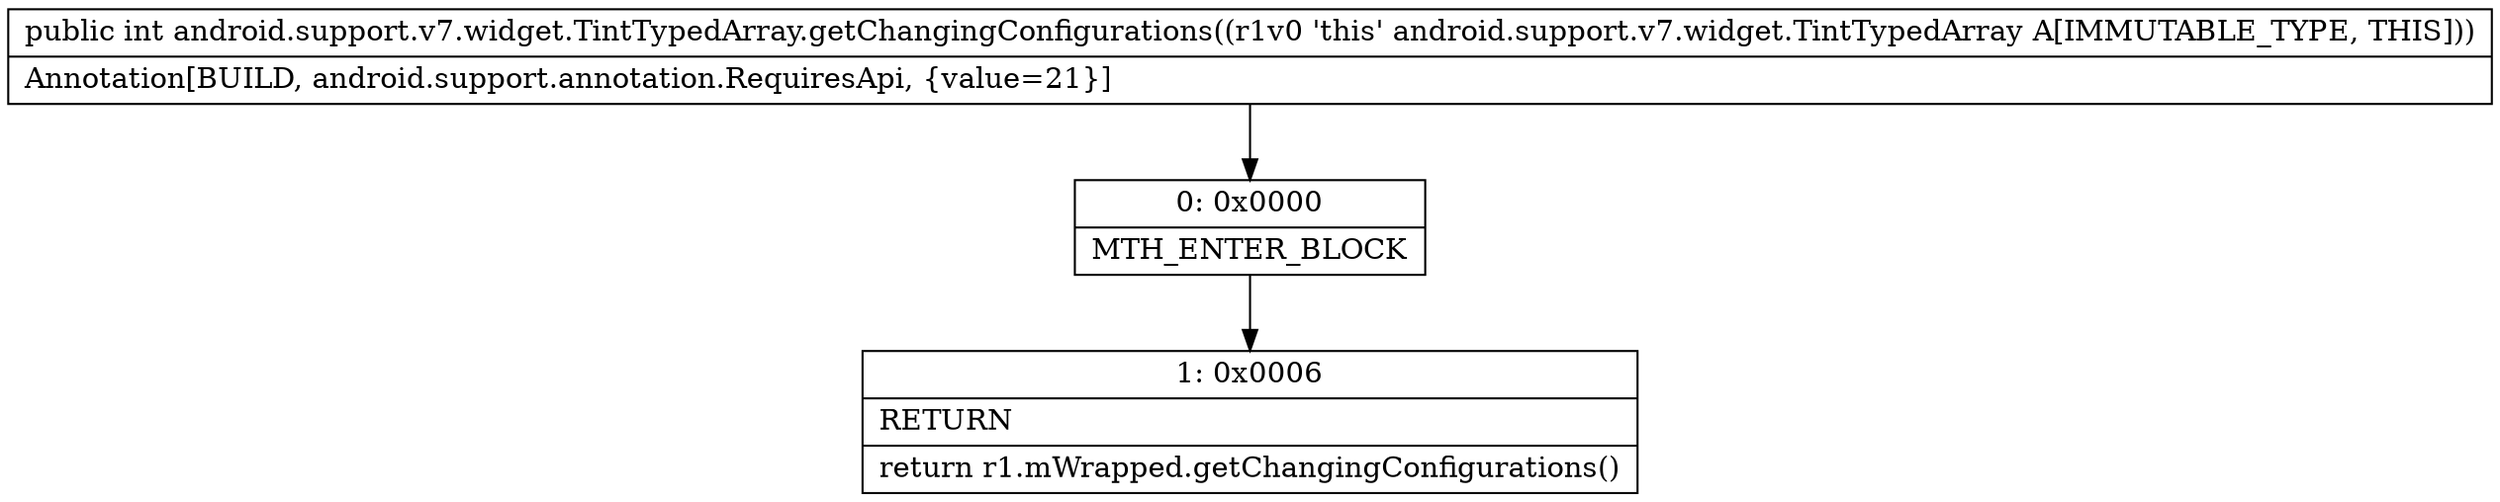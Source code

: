 digraph "CFG forandroid.support.v7.widget.TintTypedArray.getChangingConfigurations()I" {
Node_0 [shape=record,label="{0\:\ 0x0000|MTH_ENTER_BLOCK\l}"];
Node_1 [shape=record,label="{1\:\ 0x0006|RETURN\l|return r1.mWrapped.getChangingConfigurations()\l}"];
MethodNode[shape=record,label="{public int android.support.v7.widget.TintTypedArray.getChangingConfigurations((r1v0 'this' android.support.v7.widget.TintTypedArray A[IMMUTABLE_TYPE, THIS]))  | Annotation[BUILD, android.support.annotation.RequiresApi, \{value=21\}]\l}"];
MethodNode -> Node_0;
Node_0 -> Node_1;
}

